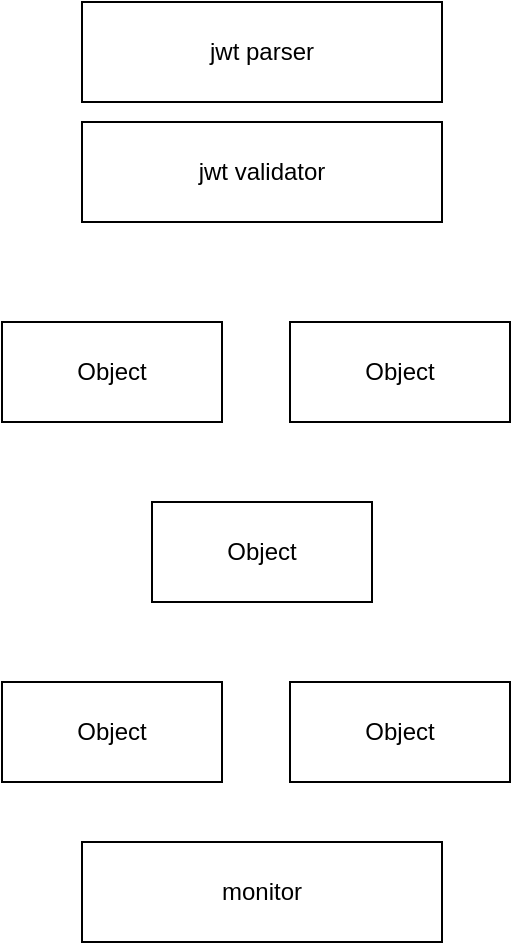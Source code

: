 <mxfile version="21.6.8" type="github">
  <diagram name="第 1 页" id="I2XFA1oWSrMoanQ1U5YX">
    <mxGraphModel dx="954" dy="501" grid="1" gridSize="10" guides="1" tooltips="1" connect="1" arrows="1" fold="1" page="1" pageScale="1" pageWidth="827" pageHeight="1169" math="0" shadow="0">
      <root>
        <mxCell id="0" />
        <mxCell id="1" parent="0" />
        <mxCell id="pNgz6F5PM2ELaMQ6vMBq-2" value="jwt&amp;nbsp;validator" style="html=1;whiteSpace=wrap;" vertex="1" parent="1">
          <mxGeometry x="200" y="170" width="180" height="50" as="geometry" />
        </mxCell>
        <mxCell id="pNgz6F5PM2ELaMQ6vMBq-3" value="jwt&amp;nbsp;parser" style="html=1;whiteSpace=wrap;" vertex="1" parent="1">
          <mxGeometry x="200" y="110" width="180" height="50" as="geometry" />
        </mxCell>
        <mxCell id="pNgz6F5PM2ELaMQ6vMBq-4" value="Object" style="html=1;whiteSpace=wrap;" vertex="1" parent="1">
          <mxGeometry x="160" y="270" width="110" height="50" as="geometry" />
        </mxCell>
        <mxCell id="pNgz6F5PM2ELaMQ6vMBq-5" value="Object" style="html=1;whiteSpace=wrap;" vertex="1" parent="1">
          <mxGeometry x="304" y="270" width="110" height="50" as="geometry" />
        </mxCell>
        <mxCell id="pNgz6F5PM2ELaMQ6vMBq-6" value="Object" style="html=1;whiteSpace=wrap;" vertex="1" parent="1">
          <mxGeometry x="235" y="360" width="110" height="50" as="geometry" />
        </mxCell>
        <mxCell id="pNgz6F5PM2ELaMQ6vMBq-7" value="Object" style="html=1;whiteSpace=wrap;" vertex="1" parent="1">
          <mxGeometry x="160" y="450" width="110" height="50" as="geometry" />
        </mxCell>
        <mxCell id="pNgz6F5PM2ELaMQ6vMBq-8" value="Object" style="html=1;whiteSpace=wrap;" vertex="1" parent="1">
          <mxGeometry x="304" y="450" width="110" height="50" as="geometry" />
        </mxCell>
        <mxCell id="pNgz6F5PM2ELaMQ6vMBq-9" value="monitor" style="html=1;whiteSpace=wrap;" vertex="1" parent="1">
          <mxGeometry x="200" y="530" width="180" height="50" as="geometry" />
        </mxCell>
      </root>
    </mxGraphModel>
  </diagram>
</mxfile>
